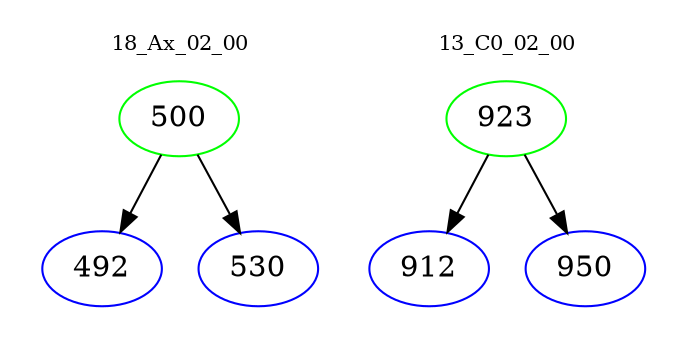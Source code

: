 digraph{
subgraph cluster_0 {
color = white
label = "18_Ax_02_00";
fontsize=10;
T0_500 [label="500", color="green"]
T0_500 -> T0_492 [color="black"]
T0_492 [label="492", color="blue"]
T0_500 -> T0_530 [color="black"]
T0_530 [label="530", color="blue"]
}
subgraph cluster_1 {
color = white
label = "13_C0_02_00";
fontsize=10;
T1_923 [label="923", color="green"]
T1_923 -> T1_912 [color="black"]
T1_912 [label="912", color="blue"]
T1_923 -> T1_950 [color="black"]
T1_950 [label="950", color="blue"]
}
}
